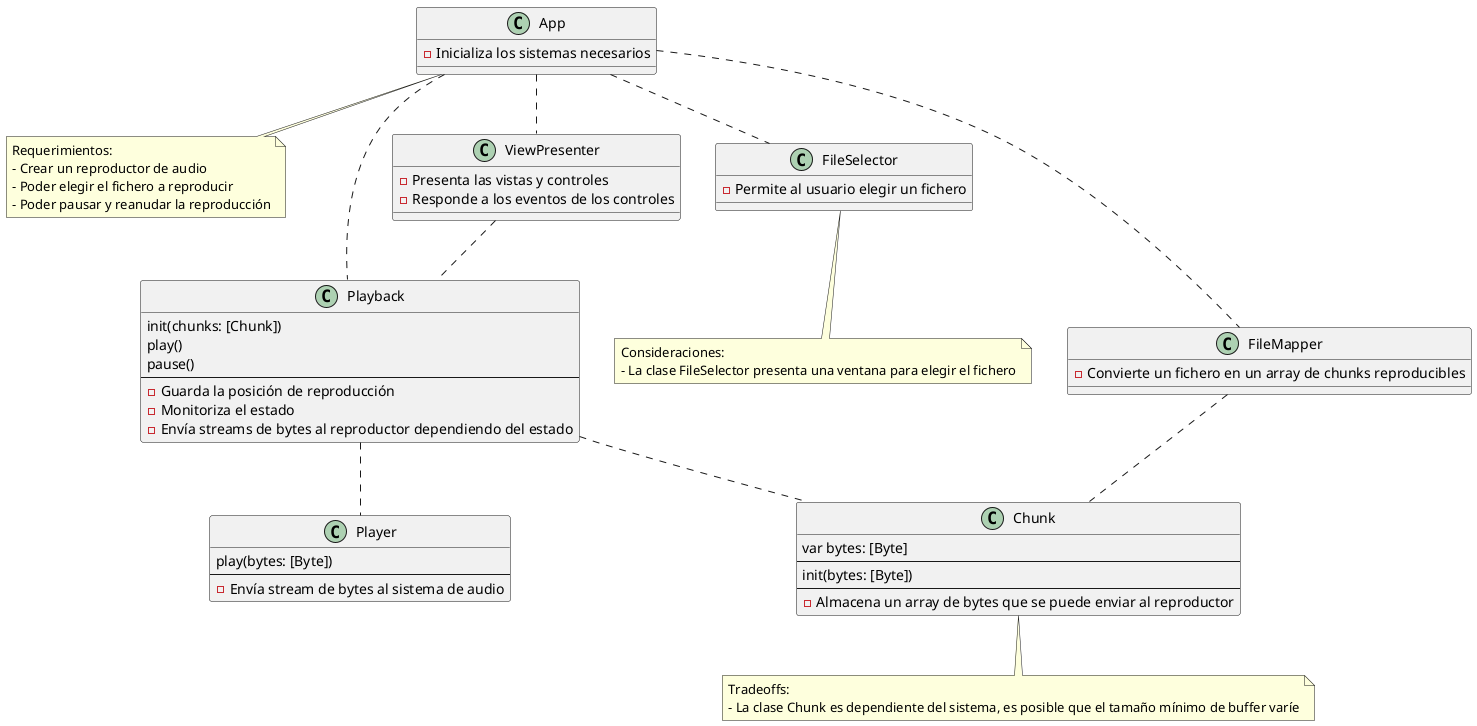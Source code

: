 @startuml

note as Requerimientos
    Requerimientos: 
    - Crear un reproductor de audio
    - Poder elegir el fichero a reproducir
    - Poder pausar y reanudar la reproducción
end note 

note as Consideraciones
    Consideraciones:
    - La clase FileSelector presenta una ventana para elegir el fichero
end note

note as Tradeoffs
    Tradeoffs:
    - La clase Chunk es dependiente del sistema, es posible que el tamaño mínimo de buffer varíe
end note

class Player {
    play(bytes: [Byte])
    --
    - Envía stream de bytes al sistema de audio
}

class Playback {
    init(chunks: [Chunk])
    play()
    pause()
    --
    - Guarda la posición de reproducción
    - Monitoriza el estado
    - Envía streams de bytes al reproductor dependiendo del estado
}

class FileSelector {
    - Permite al usuario elegir un fichero
}

class FileMapper {
    - Convierte un fichero en un array de chunks reproducibles
}

class App {
    - Inicializa los sistemas necesarios
}

class Chunk {
    var bytes: [Byte]
    --
    init(bytes: [Byte])
    --
    - Almacena un array de bytes que se puede enviar al reproductor
}

class ViewPresenter {
    - Presenta las vistas y controles
    - Responde a los eventos de los controles
}

App .. FileSelector
App .. FileMapper
App .. Playback
App .. ViewPresenter
Playback .. Player
FileMapper .. Chunk
Playback .. Chunk
ViewPresenter .. Playback

App .. Requerimientos
FileSelector .. Consideraciones
Chunk .. Tradeoffs

@enduml